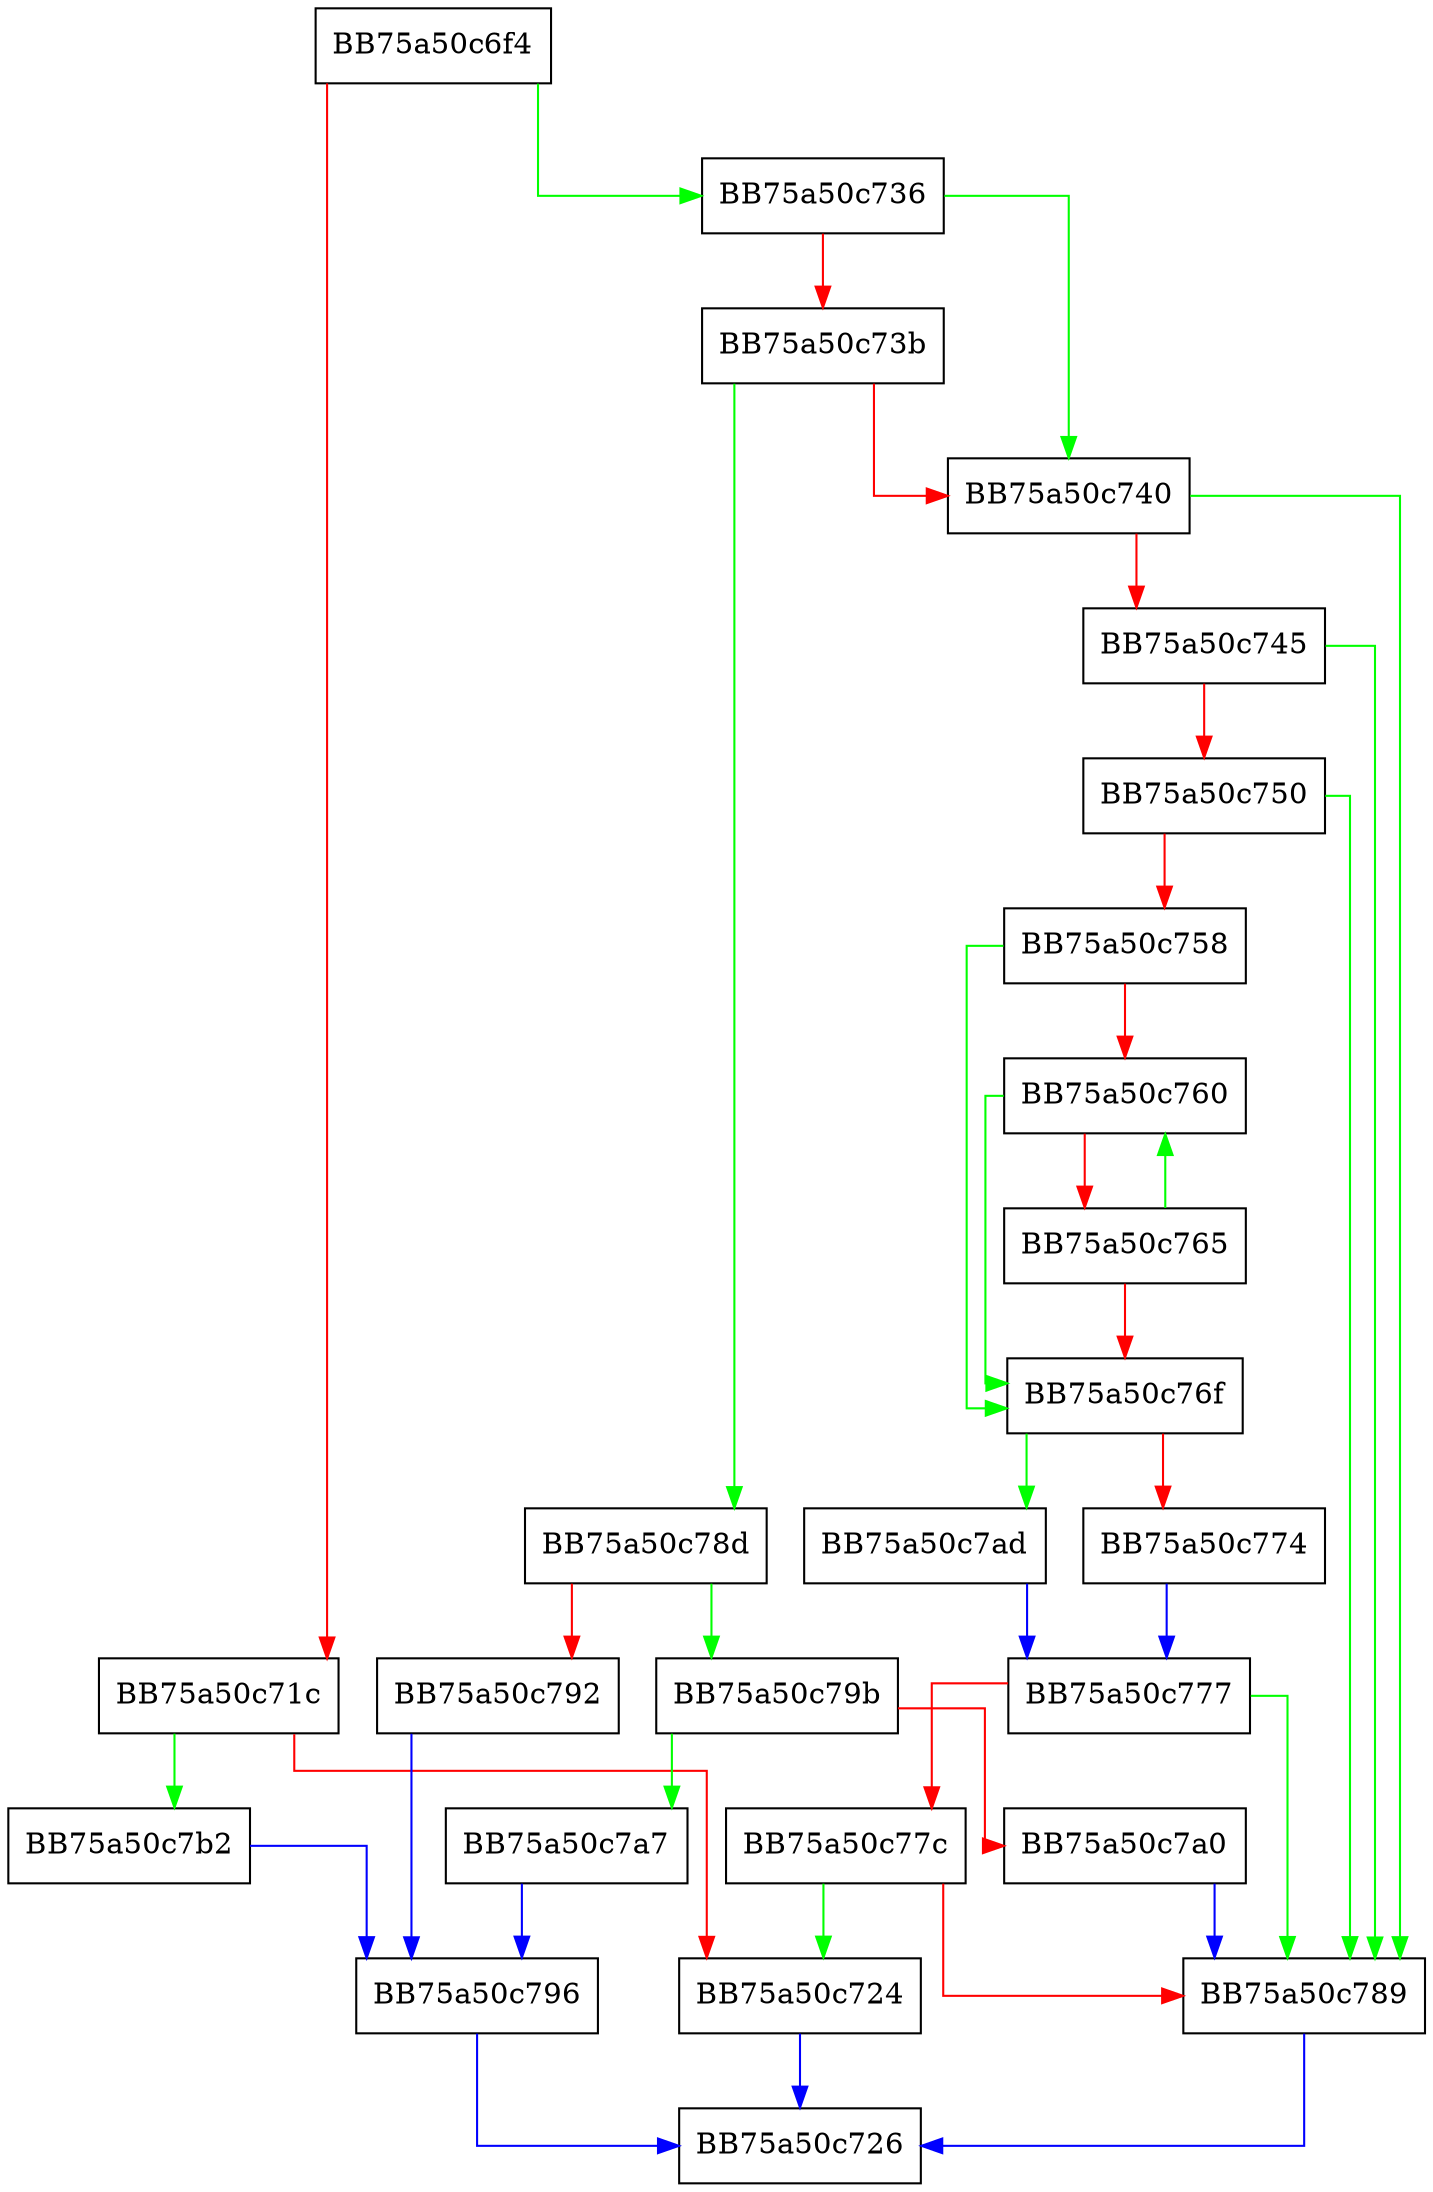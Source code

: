 digraph IsTypeMatch {
  node [shape="box"];
  graph [splines=ortho];
  BB75a50c6f4 -> BB75a50c736 [color="green"];
  BB75a50c6f4 -> BB75a50c71c [color="red"];
  BB75a50c71c -> BB75a50c7b2 [color="green"];
  BB75a50c71c -> BB75a50c724 [color="red"];
  BB75a50c724 -> BB75a50c726 [color="blue"];
  BB75a50c736 -> BB75a50c740 [color="green"];
  BB75a50c736 -> BB75a50c73b [color="red"];
  BB75a50c73b -> BB75a50c78d [color="green"];
  BB75a50c73b -> BB75a50c740 [color="red"];
  BB75a50c740 -> BB75a50c789 [color="green"];
  BB75a50c740 -> BB75a50c745 [color="red"];
  BB75a50c745 -> BB75a50c789 [color="green"];
  BB75a50c745 -> BB75a50c750 [color="red"];
  BB75a50c750 -> BB75a50c789 [color="green"];
  BB75a50c750 -> BB75a50c758 [color="red"];
  BB75a50c758 -> BB75a50c76f [color="green"];
  BB75a50c758 -> BB75a50c760 [color="red"];
  BB75a50c760 -> BB75a50c76f [color="green"];
  BB75a50c760 -> BB75a50c765 [color="red"];
  BB75a50c765 -> BB75a50c760 [color="green"];
  BB75a50c765 -> BB75a50c76f [color="red"];
  BB75a50c76f -> BB75a50c7ad [color="green"];
  BB75a50c76f -> BB75a50c774 [color="red"];
  BB75a50c774 -> BB75a50c777 [color="blue"];
  BB75a50c777 -> BB75a50c789 [color="green"];
  BB75a50c777 -> BB75a50c77c [color="red"];
  BB75a50c77c -> BB75a50c724 [color="green"];
  BB75a50c77c -> BB75a50c789 [color="red"];
  BB75a50c789 -> BB75a50c726 [color="blue"];
  BB75a50c78d -> BB75a50c79b [color="green"];
  BB75a50c78d -> BB75a50c792 [color="red"];
  BB75a50c792 -> BB75a50c796 [color="blue"];
  BB75a50c796 -> BB75a50c726 [color="blue"];
  BB75a50c79b -> BB75a50c7a7 [color="green"];
  BB75a50c79b -> BB75a50c7a0 [color="red"];
  BB75a50c7a0 -> BB75a50c789 [color="blue"];
  BB75a50c7a7 -> BB75a50c796 [color="blue"];
  BB75a50c7ad -> BB75a50c777 [color="blue"];
  BB75a50c7b2 -> BB75a50c796 [color="blue"];
}